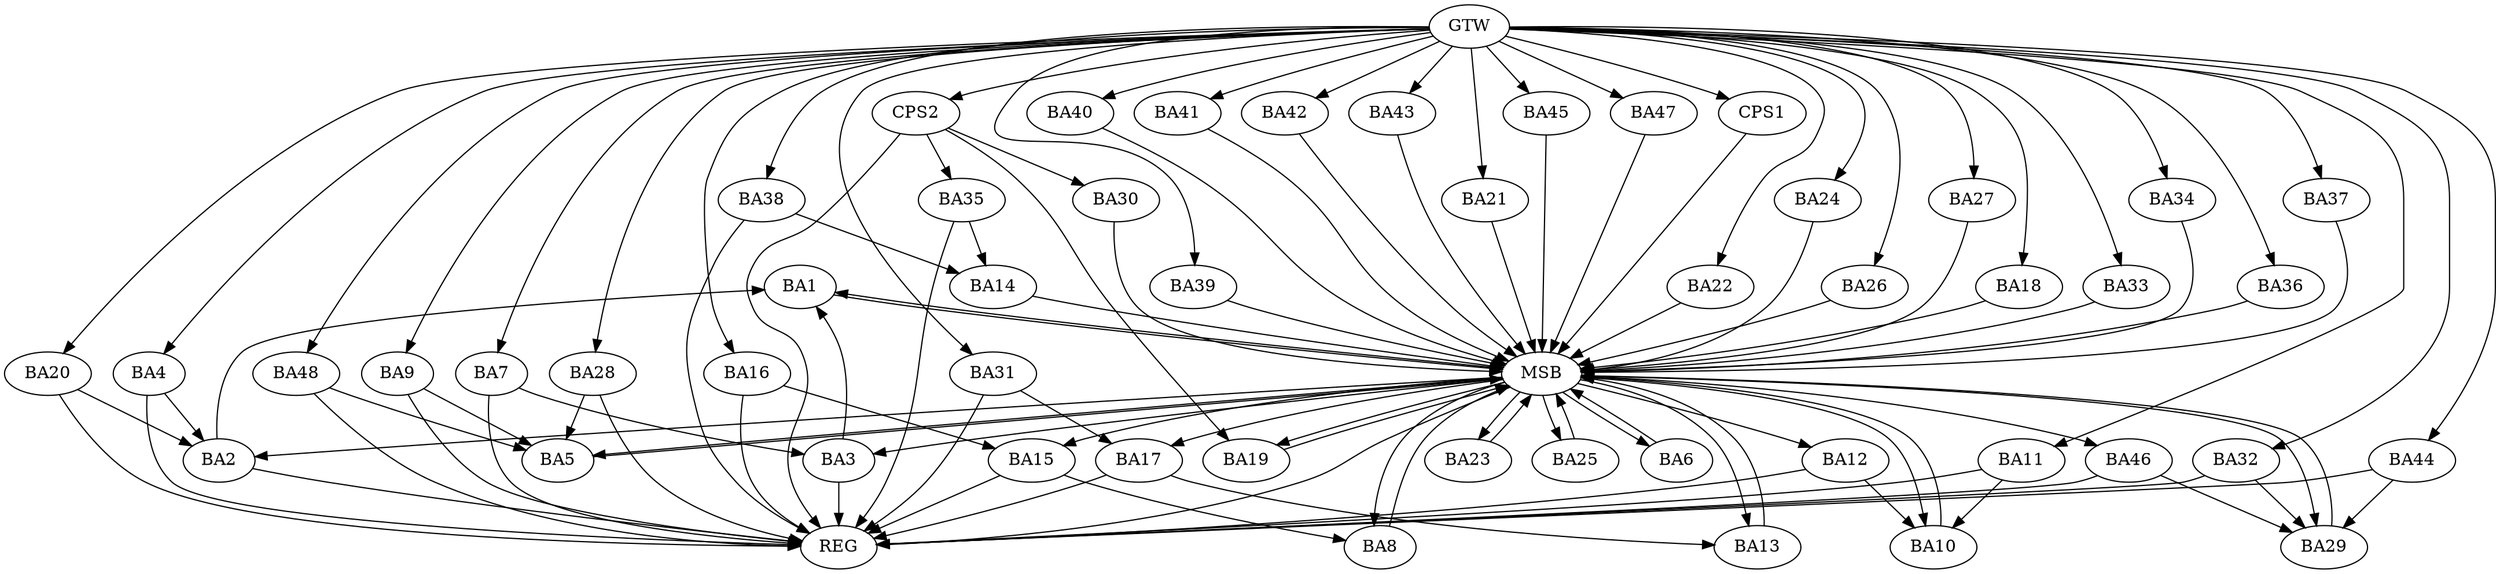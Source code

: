 strict digraph G {
  BA1 [ label="BA1" ];
  BA2 [ label="BA2" ];
  BA3 [ label="BA3" ];
  BA4 [ label="BA4" ];
  BA5 [ label="BA5" ];
  BA6 [ label="BA6" ];
  BA7 [ label="BA7" ];
  BA8 [ label="BA8" ];
  BA9 [ label="BA9" ];
  BA10 [ label="BA10" ];
  BA11 [ label="BA11" ];
  BA12 [ label="BA12" ];
  BA13 [ label="BA13" ];
  BA14 [ label="BA14" ];
  BA15 [ label="BA15" ];
  BA16 [ label="BA16" ];
  BA17 [ label="BA17" ];
  BA18 [ label="BA18" ];
  BA19 [ label="BA19" ];
  BA20 [ label="BA20" ];
  BA21 [ label="BA21" ];
  BA22 [ label="BA22" ];
  BA23 [ label="BA23" ];
  BA24 [ label="BA24" ];
  BA25 [ label="BA25" ];
  BA26 [ label="BA26" ];
  BA27 [ label="BA27" ];
  BA28 [ label="BA28" ];
  BA29 [ label="BA29" ];
  BA30 [ label="BA30" ];
  BA31 [ label="BA31" ];
  BA32 [ label="BA32" ];
  BA33 [ label="BA33" ];
  BA34 [ label="BA34" ];
  BA35 [ label="BA35" ];
  BA36 [ label="BA36" ];
  BA37 [ label="BA37" ];
  BA38 [ label="BA38" ];
  BA39 [ label="BA39" ];
  BA40 [ label="BA40" ];
  BA41 [ label="BA41" ];
  BA42 [ label="BA42" ];
  BA43 [ label="BA43" ];
  BA44 [ label="BA44" ];
  BA45 [ label="BA45" ];
  BA46 [ label="BA46" ];
  BA47 [ label="BA47" ];
  BA48 [ label="BA48" ];
  CPS1 [ label="CPS1" ];
  CPS2 [ label="CPS2" ];
  GTW [ label="GTW" ];
  REG [ label="REG" ];
  MSB [ label="MSB" ];
  BA2 -> BA1;
  BA3 -> BA1;
  BA4 -> BA2;
  BA7 -> BA3;
  BA9 -> BA5;
  BA11 -> BA10;
  BA12 -> BA10;
  BA15 -> BA8;
  BA16 -> BA15;
  BA17 -> BA13;
  BA20 -> BA2;
  BA28 -> BA5;
  BA31 -> BA17;
  BA32 -> BA29;
  BA35 -> BA14;
  BA38 -> BA14;
  BA44 -> BA29;
  BA46 -> BA29;
  BA48 -> BA5;
  CPS2 -> BA30;
  CPS2 -> BA35;
  CPS2 -> BA19;
  GTW -> BA4;
  GTW -> BA7;
  GTW -> BA9;
  GTW -> BA11;
  GTW -> BA16;
  GTW -> BA18;
  GTW -> BA20;
  GTW -> BA21;
  GTW -> BA22;
  GTW -> BA24;
  GTW -> BA26;
  GTW -> BA27;
  GTW -> BA28;
  GTW -> BA31;
  GTW -> BA32;
  GTW -> BA33;
  GTW -> BA34;
  GTW -> BA36;
  GTW -> BA37;
  GTW -> BA38;
  GTW -> BA39;
  GTW -> BA40;
  GTW -> BA41;
  GTW -> BA42;
  GTW -> BA43;
  GTW -> BA44;
  GTW -> BA45;
  GTW -> BA47;
  GTW -> BA48;
  GTW -> CPS1;
  GTW -> CPS2;
  BA2 -> REG;
  BA3 -> REG;
  BA4 -> REG;
  BA7 -> REG;
  BA9 -> REG;
  BA11 -> REG;
  BA12 -> REG;
  BA15 -> REG;
  BA16 -> REG;
  BA17 -> REG;
  BA20 -> REG;
  BA28 -> REG;
  BA31 -> REG;
  BA32 -> REG;
  BA35 -> REG;
  BA38 -> REG;
  BA44 -> REG;
  BA46 -> REG;
  BA48 -> REG;
  CPS2 -> REG;
  BA1 -> MSB;
  MSB -> BA2;
  MSB -> REG;
  BA5 -> MSB;
  MSB -> BA3;
  BA6 -> MSB;
  BA8 -> MSB;
  MSB -> BA6;
  BA10 -> MSB;
  MSB -> BA8;
  BA13 -> MSB;
  MSB -> BA5;
  BA14 -> MSB;
  MSB -> BA10;
  BA18 -> MSB;
  BA19 -> MSB;
  MSB -> BA12;
  BA21 -> MSB;
  BA22 -> MSB;
  BA23 -> MSB;
  MSB -> BA15;
  BA24 -> MSB;
  MSB -> BA19;
  BA25 -> MSB;
  BA26 -> MSB;
  BA27 -> MSB;
  MSB -> BA1;
  BA29 -> MSB;
  BA30 -> MSB;
  MSB -> BA25;
  BA33 -> MSB;
  BA34 -> MSB;
  MSB -> BA29;
  BA36 -> MSB;
  BA37 -> MSB;
  BA39 -> MSB;
  MSB -> BA13;
  BA40 -> MSB;
  BA41 -> MSB;
  BA42 -> MSB;
  BA43 -> MSB;
  BA45 -> MSB;
  BA47 -> MSB;
  CPS1 -> MSB;
  MSB -> BA17;
  MSB -> BA46;
  MSB -> BA23;
}
